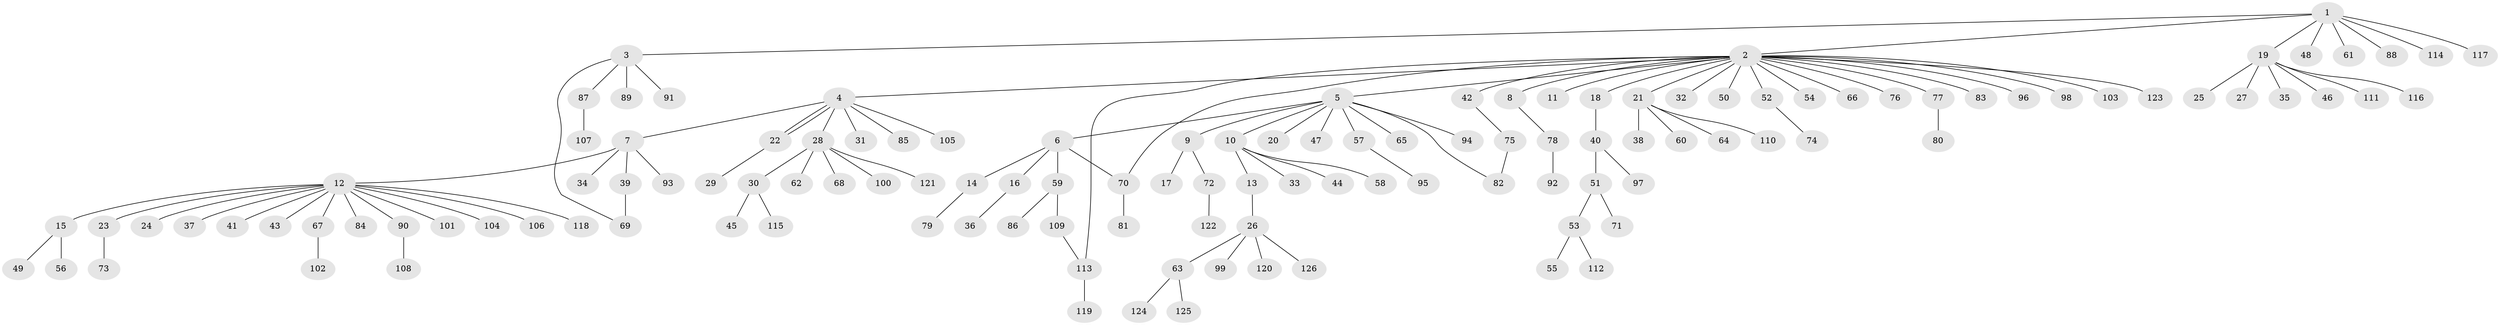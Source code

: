 // Generated by graph-tools (version 1.1) at 2025/48/03/09/25 04:48:18]
// undirected, 126 vertices, 130 edges
graph export_dot {
graph [start="1"]
  node [color=gray90,style=filled];
  1;
  2;
  3;
  4;
  5;
  6;
  7;
  8;
  9;
  10;
  11;
  12;
  13;
  14;
  15;
  16;
  17;
  18;
  19;
  20;
  21;
  22;
  23;
  24;
  25;
  26;
  27;
  28;
  29;
  30;
  31;
  32;
  33;
  34;
  35;
  36;
  37;
  38;
  39;
  40;
  41;
  42;
  43;
  44;
  45;
  46;
  47;
  48;
  49;
  50;
  51;
  52;
  53;
  54;
  55;
  56;
  57;
  58;
  59;
  60;
  61;
  62;
  63;
  64;
  65;
  66;
  67;
  68;
  69;
  70;
  71;
  72;
  73;
  74;
  75;
  76;
  77;
  78;
  79;
  80;
  81;
  82;
  83;
  84;
  85;
  86;
  87;
  88;
  89;
  90;
  91;
  92;
  93;
  94;
  95;
  96;
  97;
  98;
  99;
  100;
  101;
  102;
  103;
  104;
  105;
  106;
  107;
  108;
  109;
  110;
  111;
  112;
  113;
  114;
  115;
  116;
  117;
  118;
  119;
  120;
  121;
  122;
  123;
  124;
  125;
  126;
  1 -- 2;
  1 -- 3;
  1 -- 19;
  1 -- 48;
  1 -- 61;
  1 -- 88;
  1 -- 114;
  1 -- 117;
  2 -- 4;
  2 -- 5;
  2 -- 8;
  2 -- 11;
  2 -- 18;
  2 -- 21;
  2 -- 32;
  2 -- 42;
  2 -- 50;
  2 -- 52;
  2 -- 54;
  2 -- 66;
  2 -- 70;
  2 -- 76;
  2 -- 77;
  2 -- 83;
  2 -- 96;
  2 -- 98;
  2 -- 103;
  2 -- 113;
  2 -- 123;
  3 -- 69;
  3 -- 87;
  3 -- 89;
  3 -- 91;
  4 -- 7;
  4 -- 22;
  4 -- 22;
  4 -- 28;
  4 -- 31;
  4 -- 85;
  4 -- 105;
  5 -- 6;
  5 -- 9;
  5 -- 10;
  5 -- 20;
  5 -- 47;
  5 -- 57;
  5 -- 65;
  5 -- 82;
  5 -- 94;
  6 -- 14;
  6 -- 16;
  6 -- 59;
  6 -- 70;
  7 -- 12;
  7 -- 34;
  7 -- 39;
  7 -- 93;
  8 -- 78;
  9 -- 17;
  9 -- 72;
  10 -- 13;
  10 -- 33;
  10 -- 44;
  10 -- 58;
  12 -- 15;
  12 -- 23;
  12 -- 24;
  12 -- 37;
  12 -- 41;
  12 -- 43;
  12 -- 67;
  12 -- 84;
  12 -- 90;
  12 -- 101;
  12 -- 104;
  12 -- 106;
  12 -- 118;
  13 -- 26;
  14 -- 79;
  15 -- 49;
  15 -- 56;
  16 -- 36;
  18 -- 40;
  19 -- 25;
  19 -- 27;
  19 -- 35;
  19 -- 46;
  19 -- 111;
  19 -- 116;
  21 -- 38;
  21 -- 60;
  21 -- 64;
  21 -- 110;
  22 -- 29;
  23 -- 73;
  26 -- 63;
  26 -- 99;
  26 -- 120;
  26 -- 126;
  28 -- 30;
  28 -- 62;
  28 -- 68;
  28 -- 100;
  28 -- 121;
  30 -- 45;
  30 -- 115;
  39 -- 69;
  40 -- 51;
  40 -- 97;
  42 -- 75;
  51 -- 53;
  51 -- 71;
  52 -- 74;
  53 -- 55;
  53 -- 112;
  57 -- 95;
  59 -- 86;
  59 -- 109;
  63 -- 124;
  63 -- 125;
  67 -- 102;
  70 -- 81;
  72 -- 122;
  75 -- 82;
  77 -- 80;
  78 -- 92;
  87 -- 107;
  90 -- 108;
  109 -- 113;
  113 -- 119;
}
